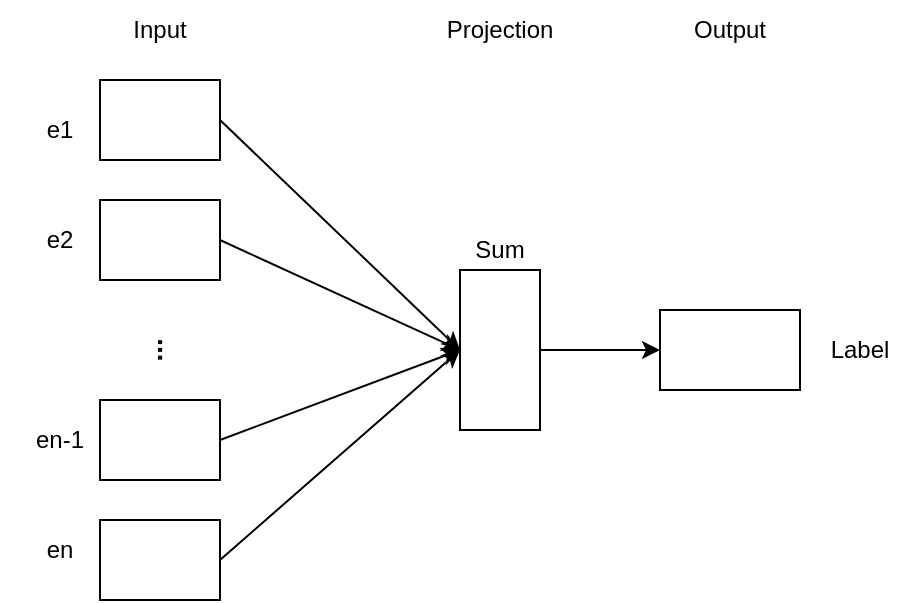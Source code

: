 <mxfile version="22.1.18" type="github">
  <diagram name="第 1 页" id="ro57RMFlIY5lIVj5oleq">
    <mxGraphModel dx="1562" dy="858" grid="1" gridSize="10" guides="1" tooltips="1" connect="1" arrows="1" fold="1" page="1" pageScale="1" pageWidth="827" pageHeight="1169" math="0" shadow="0">
      <root>
        <mxCell id="0" />
        <mxCell id="1" parent="0" />
        <mxCell id="VK_fdcJX0h6HLVaaX9Vf-15" style="rounded=0;orthogonalLoop=1;jettySize=auto;html=1;exitX=1;exitY=0.5;exitDx=0;exitDy=0;entryX=0;entryY=0.5;entryDx=0;entryDy=0;" edge="1" parent="1" source="VK_fdcJX0h6HLVaaX9Vf-5" target="VK_fdcJX0h6HLVaaX9Vf-14">
          <mxGeometry relative="1" as="geometry" />
        </mxCell>
        <mxCell id="VK_fdcJX0h6HLVaaX9Vf-5" value="" style="rounded=0;whiteSpace=wrap;html=1;" vertex="1" parent="1">
          <mxGeometry x="150" y="290" width="60" height="40" as="geometry" />
        </mxCell>
        <mxCell id="VK_fdcJX0h6HLVaaX9Vf-16" style="rounded=0;orthogonalLoop=1;jettySize=auto;html=1;exitX=1;exitY=0.5;exitDx=0;exitDy=0;entryX=0;entryY=0.5;entryDx=0;entryDy=0;" edge="1" parent="1" source="VK_fdcJX0h6HLVaaX9Vf-6" target="VK_fdcJX0h6HLVaaX9Vf-14">
          <mxGeometry relative="1" as="geometry" />
        </mxCell>
        <mxCell id="VK_fdcJX0h6HLVaaX9Vf-6" value="" style="rounded=0;whiteSpace=wrap;html=1;" vertex="1" parent="1">
          <mxGeometry x="150" y="350" width="60" height="40" as="geometry" />
        </mxCell>
        <mxCell id="VK_fdcJX0h6HLVaaX9Vf-17" style="rounded=0;orthogonalLoop=1;jettySize=auto;html=1;exitX=1;exitY=0.5;exitDx=0;exitDy=0;entryX=0;entryY=0.5;entryDx=0;entryDy=0;" edge="1" parent="1" source="VK_fdcJX0h6HLVaaX9Vf-7" target="VK_fdcJX0h6HLVaaX9Vf-14">
          <mxGeometry relative="1" as="geometry" />
        </mxCell>
        <mxCell id="VK_fdcJX0h6HLVaaX9Vf-7" value="" style="rounded=0;whiteSpace=wrap;html=1;" vertex="1" parent="1">
          <mxGeometry x="150" y="450" width="60" height="40" as="geometry" />
        </mxCell>
        <mxCell id="VK_fdcJX0h6HLVaaX9Vf-18" style="rounded=0;orthogonalLoop=1;jettySize=auto;html=1;exitX=1;exitY=0.5;exitDx=0;exitDy=0;entryX=0;entryY=0.5;entryDx=0;entryDy=0;" edge="1" parent="1" source="VK_fdcJX0h6HLVaaX9Vf-8" target="VK_fdcJX0h6HLVaaX9Vf-14">
          <mxGeometry relative="1" as="geometry" />
        </mxCell>
        <mxCell id="VK_fdcJX0h6HLVaaX9Vf-8" value="" style="rounded=0;whiteSpace=wrap;html=1;" vertex="1" parent="1">
          <mxGeometry x="150" y="510" width="60" height="40" as="geometry" />
        </mxCell>
        <mxCell id="VK_fdcJX0h6HLVaaX9Vf-9" value="..." style="text;html=1;strokeColor=none;fillColor=none;align=center;verticalAlign=middle;whiteSpace=wrap;rounded=0;rotation=90;fontSize=14;fontStyle=1" vertex="1" parent="1">
          <mxGeometry x="154" y="410" width="60" height="30" as="geometry" />
        </mxCell>
        <mxCell id="VK_fdcJX0h6HLVaaX9Vf-10" value="e1" style="text;html=1;strokeColor=none;fillColor=none;align=center;verticalAlign=middle;whiteSpace=wrap;rounded=0;" vertex="1" parent="1">
          <mxGeometry x="100" y="300" width="60" height="30" as="geometry" />
        </mxCell>
        <mxCell id="VK_fdcJX0h6HLVaaX9Vf-11" value="e2" style="text;html=1;strokeColor=none;fillColor=none;align=center;verticalAlign=middle;whiteSpace=wrap;rounded=0;" vertex="1" parent="1">
          <mxGeometry x="100" y="355" width="60" height="30" as="geometry" />
        </mxCell>
        <mxCell id="VK_fdcJX0h6HLVaaX9Vf-12" value="en-1" style="text;html=1;strokeColor=none;fillColor=none;align=center;verticalAlign=middle;whiteSpace=wrap;rounded=0;" vertex="1" parent="1">
          <mxGeometry x="100" y="455" width="60" height="30" as="geometry" />
        </mxCell>
        <mxCell id="VK_fdcJX0h6HLVaaX9Vf-13" value="en" style="text;html=1;strokeColor=none;fillColor=none;align=center;verticalAlign=middle;whiteSpace=wrap;rounded=0;" vertex="1" parent="1">
          <mxGeometry x="100" y="510" width="60" height="30" as="geometry" />
        </mxCell>
        <mxCell id="VK_fdcJX0h6HLVaaX9Vf-22" style="edgeStyle=orthogonalEdgeStyle;rounded=0;orthogonalLoop=1;jettySize=auto;html=1;exitX=1;exitY=0.5;exitDx=0;exitDy=0;entryX=0;entryY=0.5;entryDx=0;entryDy=0;" edge="1" parent="1" source="VK_fdcJX0h6HLVaaX9Vf-14" target="VK_fdcJX0h6HLVaaX9Vf-20">
          <mxGeometry relative="1" as="geometry" />
        </mxCell>
        <mxCell id="VK_fdcJX0h6HLVaaX9Vf-14" value="" style="rounded=0;whiteSpace=wrap;html=1;" vertex="1" parent="1">
          <mxGeometry x="330" y="385" width="40" height="80" as="geometry" />
        </mxCell>
        <mxCell id="VK_fdcJX0h6HLVaaX9Vf-19" value="Sum" style="text;html=1;strokeColor=none;fillColor=none;align=center;verticalAlign=middle;whiteSpace=wrap;rounded=0;" vertex="1" parent="1">
          <mxGeometry x="320" y="360" width="60" height="30" as="geometry" />
        </mxCell>
        <mxCell id="VK_fdcJX0h6HLVaaX9Vf-20" value="" style="rounded=0;whiteSpace=wrap;html=1;" vertex="1" parent="1">
          <mxGeometry x="430" y="405" width="70" height="40" as="geometry" />
        </mxCell>
        <mxCell id="VK_fdcJX0h6HLVaaX9Vf-21" value="Label" style="text;html=1;strokeColor=none;fillColor=none;align=center;verticalAlign=middle;whiteSpace=wrap;rounded=0;" vertex="1" parent="1">
          <mxGeometry x="500" y="410" width="60" height="30" as="geometry" />
        </mxCell>
        <mxCell id="VK_fdcJX0h6HLVaaX9Vf-23" value="Input" style="text;html=1;strokeColor=none;fillColor=none;align=center;verticalAlign=middle;whiteSpace=wrap;rounded=0;" vertex="1" parent="1">
          <mxGeometry x="150" y="250" width="60" height="30" as="geometry" />
        </mxCell>
        <mxCell id="VK_fdcJX0h6HLVaaX9Vf-24" value="Projection" style="text;html=1;strokeColor=none;fillColor=none;align=center;verticalAlign=middle;whiteSpace=wrap;rounded=0;" vertex="1" parent="1">
          <mxGeometry x="320" y="250" width="60" height="30" as="geometry" />
        </mxCell>
        <mxCell id="VK_fdcJX0h6HLVaaX9Vf-25" value="Output" style="text;html=1;strokeColor=none;fillColor=none;align=center;verticalAlign=middle;whiteSpace=wrap;rounded=0;" vertex="1" parent="1">
          <mxGeometry x="435" y="250" width="60" height="30" as="geometry" />
        </mxCell>
      </root>
    </mxGraphModel>
  </diagram>
</mxfile>
